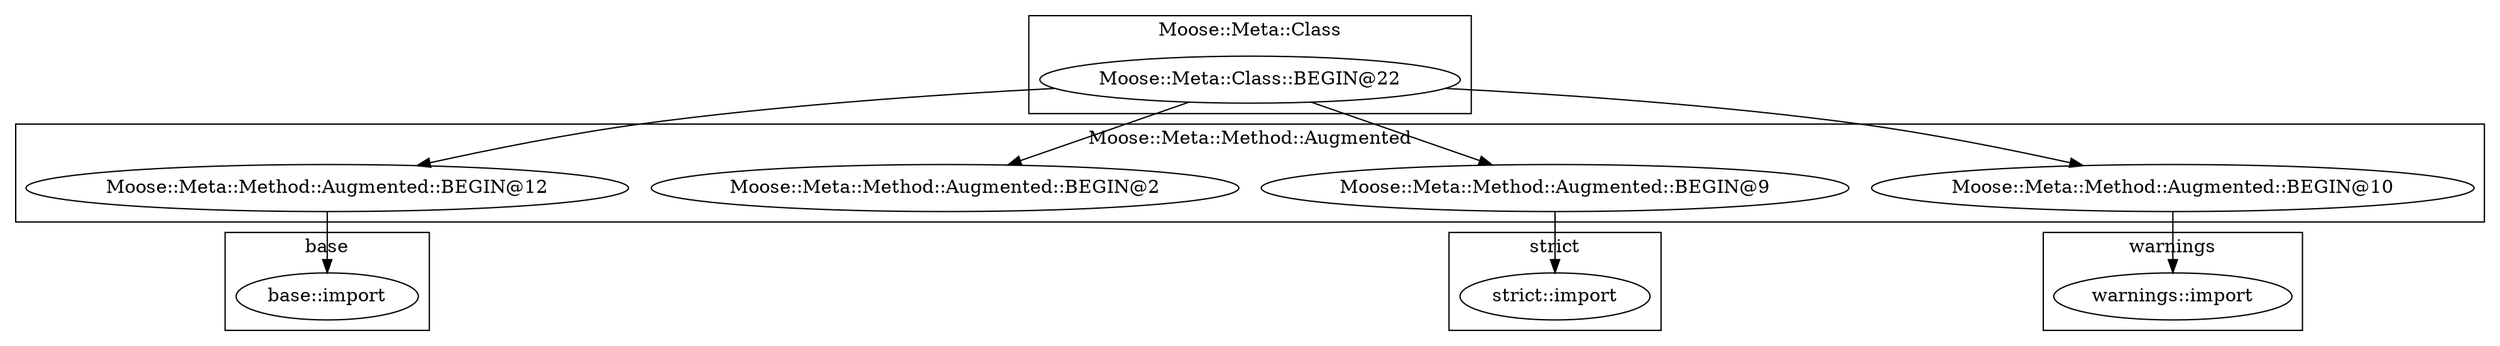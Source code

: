 digraph {
graph [overlap=false]
subgraph cluster_Moose_Meta_Class {
	label="Moose::Meta::Class";
	"Moose::Meta::Class::BEGIN@22";
}
subgraph cluster_base {
	label="base";
	"base::import";
}
subgraph cluster_warnings {
	label="warnings";
	"warnings::import";
}
subgraph cluster_Moose_Meta_Method_Augmented {
	label="Moose::Meta::Method::Augmented";
	"Moose::Meta::Method::Augmented::BEGIN@12";
	"Moose::Meta::Method::Augmented::BEGIN@9";
	"Moose::Meta::Method::Augmented::BEGIN@2";
	"Moose::Meta::Method::Augmented::BEGIN@10";
}
subgraph cluster_strict {
	label="strict";
	"strict::import";
}
"Moose::Meta::Class::BEGIN@22" -> "Moose::Meta::Method::Augmented::BEGIN@12";
"Moose::Meta::Method::Augmented::BEGIN@12" -> "base::import";
"Moose::Meta::Method::Augmented::BEGIN@10" -> "warnings::import";
"Moose::Meta::Class::BEGIN@22" -> "Moose::Meta::Method::Augmented::BEGIN@9";
"Moose::Meta::Method::Augmented::BEGIN@9" -> "strict::import";
"Moose::Meta::Class::BEGIN@22" -> "Moose::Meta::Method::Augmented::BEGIN@10";
"Moose::Meta::Class::BEGIN@22" -> "Moose::Meta::Method::Augmented::BEGIN@2";
}
